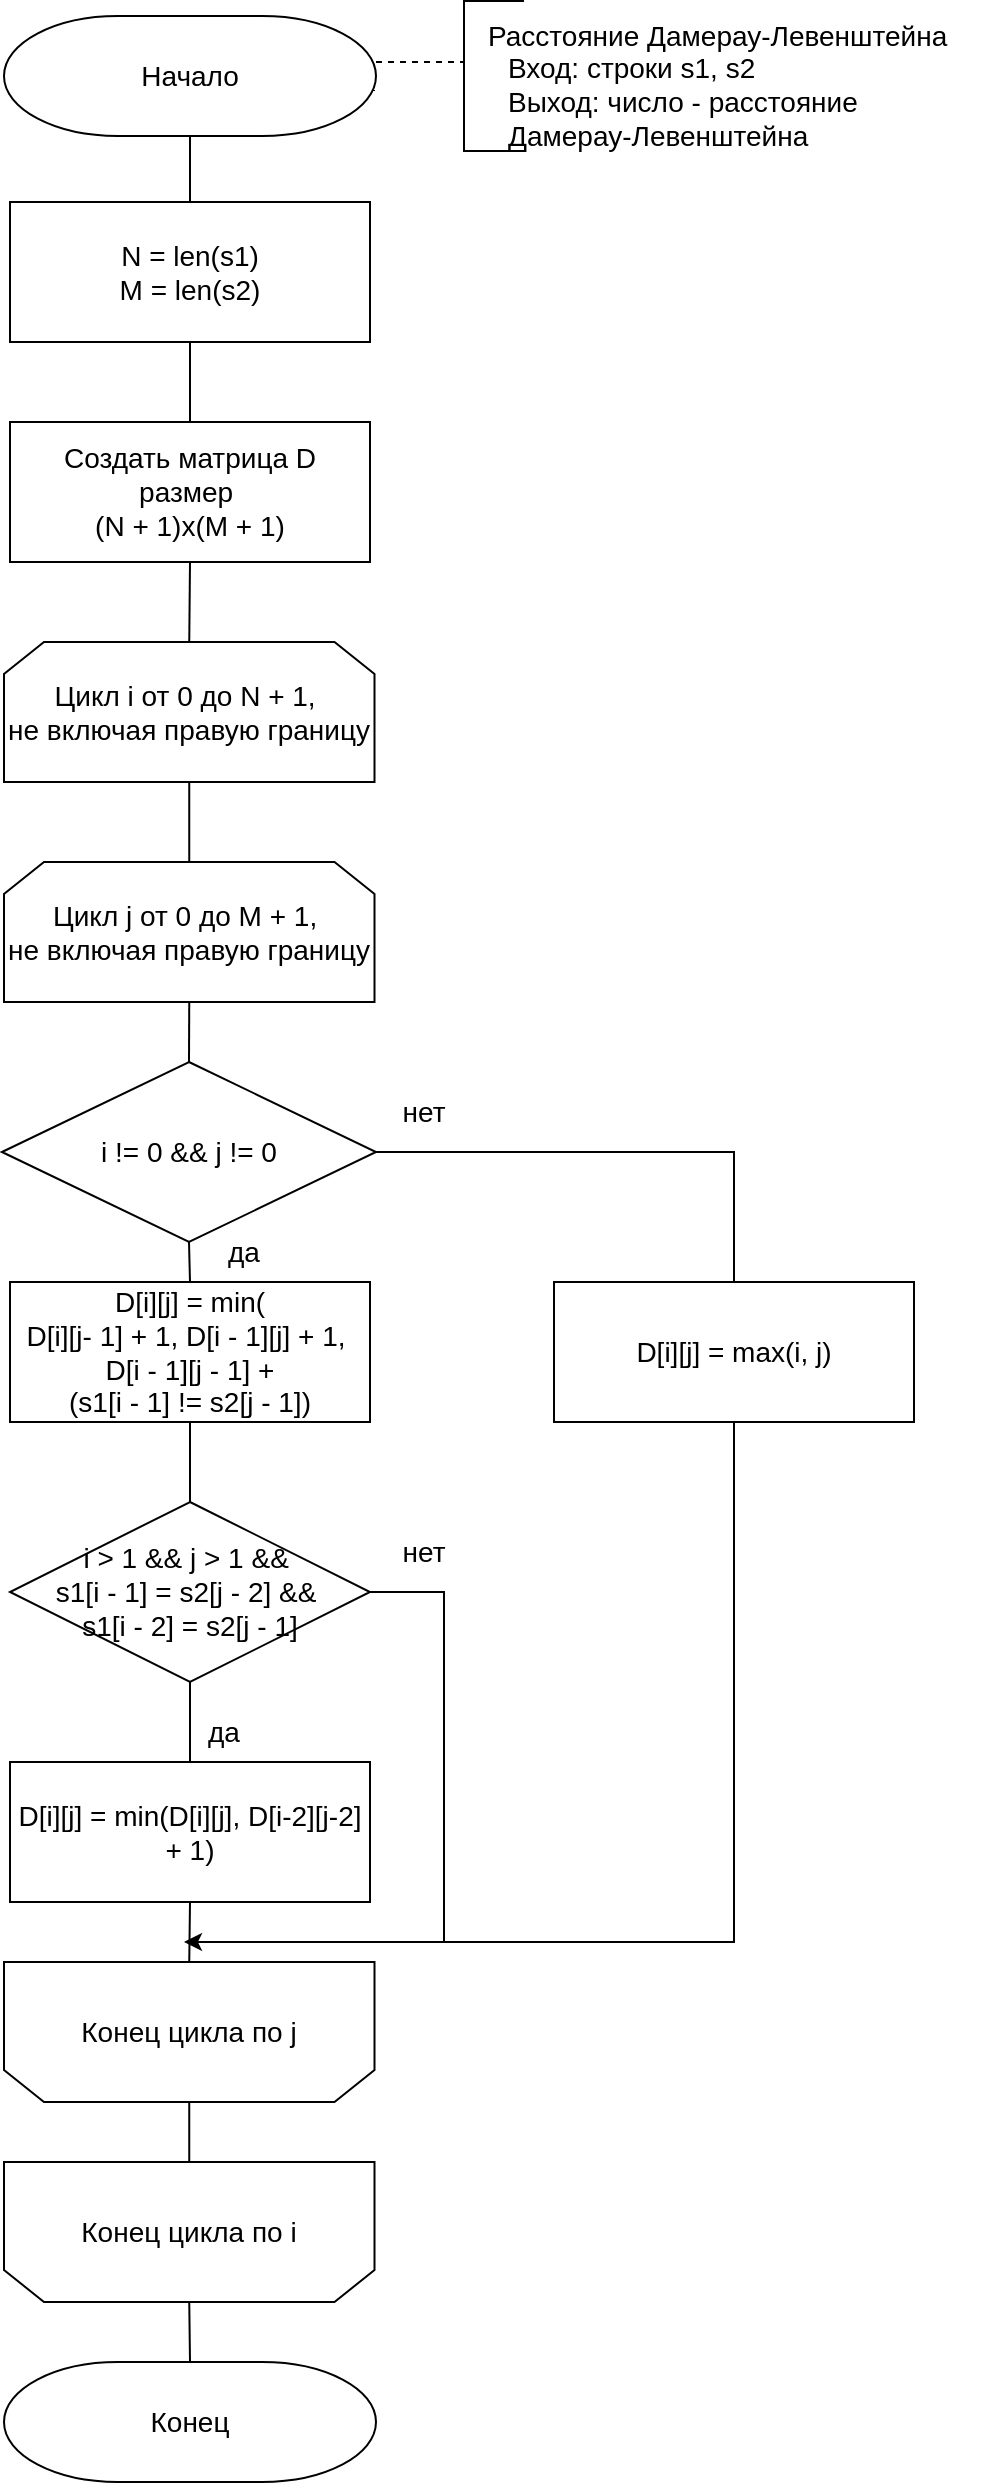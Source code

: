 <mxfile version="20.8.16" type="device"><diagram id="1IxpQ4d3rj-JpqeuZj1y" name="Page-1"><mxGraphModel dx="1036" dy="614" grid="1" gridSize="10" guides="1" tooltips="1" connect="1" arrows="1" fold="1" page="1" pageScale="1" pageWidth="827" pageHeight="1169" math="0" shadow="0"><root><mxCell id="0"/><mxCell id="1" parent="0"/><mxCell id="4-yignQyhHNS1_EhLdl0-34" style="edgeStyle=orthogonalEdgeStyle;rounded=0;orthogonalLoop=1;jettySize=auto;html=1;exitX=0;exitY=0.5;exitDx=0;exitDy=0;exitPerimeter=0;entryX=1;entryY=0.5;entryDx=0;entryDy=0;entryPerimeter=0;endArrow=none;endFill=0;dashed=1;fontSize=14;" parent="1" source="4-yignQyhHNS1_EhLdl0-35" edge="1"><mxGeometry relative="1" as="geometry"><mxPoint x="565" y="94.5" as="targetPoint"/><Array as="points"><mxPoint x="610" y="80"/><mxPoint x="565" y="80"/></Array></mxGeometry></mxCell><mxCell id="4-yignQyhHNS1_EhLdl0-35" value="" style="strokeWidth=1;html=1;shape=mxgraph.flowchart.annotation_1;align=left;pointerEvents=1;fontSize=14;" parent="1" vertex="1"><mxGeometry x="610" y="49.5" width="30" height="75" as="geometry"/></mxCell><mxCell id="4-yignQyhHNS1_EhLdl0-36" value="Расстояние Дамерау-Левенштейна" style="text;html=1;align=left;verticalAlign=middle;resizable=0;points=[];autosize=1;strokeColor=none;fillColor=none;fontSize=14;" parent="1" vertex="1"><mxGeometry x="620" y="52" width="250" height="30" as="geometry"/></mxCell><mxCell id="4-yignQyhHNS1_EhLdl0-37" value="Вход: строки s1, s2&lt;br style=&quot;font-size: 14px;&quot;&gt;&lt;div style=&quot;font-size: 14px;&quot;&gt;&lt;span style=&quot;background-color: initial; font-size: 14px;&quot;&gt;Выход: число - расстояние&amp;nbsp;&lt;/span&gt;&lt;/div&gt;Дамерау-Левенштейна&lt;div style=&quot;font-size: 14px;&quot;&gt;&#9;&lt;span style=&quot;background-color: initial; font-size: 14px;&quot;&gt;&lt;/span&gt;&lt;/div&gt;&lt;span style=&quot;font-size: 14px;&quot;&gt;&lt;/span&gt;" style="text;html=1;align=left;verticalAlign=middle;resizable=0;points=[];autosize=1;strokeColor=none;fillColor=none;fontSize=14;" parent="1" vertex="1"><mxGeometry x="630" y="69.5" width="200" height="60" as="geometry"/></mxCell><mxCell id="UvXwcsCB5zzPrLTziWlx-1" value="&lt;font style=&quot;font-size: 14px;&quot;&gt;D[i][j] = min(&lt;br style=&quot;font-size: 14px;&quot;&gt;D[i][j- 1] + 1, D[i - 1][j] + 1,&amp;nbsp;&lt;br style=&quot;font-size: 14px;&quot;&gt;D[i - 1][j - 1] + &lt;br style=&quot;font-size: 14px;&quot;&gt;(s1[i - 1] != s2[j - 1])&lt;/font&gt;" style="rounded=0;whiteSpace=wrap;html=1;fontSize=14;" parent="1" vertex="1"><mxGeometry x="383" y="690" width="180" height="70" as="geometry"/></mxCell><mxCell id="UvXwcsCB5zzPrLTziWlx-2" value="i != 0 &amp;amp;&amp;amp; j != 0" style="rhombus;whiteSpace=wrap;html=1;fontSize=14;" parent="1" vertex="1"><mxGeometry x="379" y="580" width="187" height="90" as="geometry"/></mxCell><mxCell id="UvXwcsCB5zzPrLTziWlx-5" value="Создать матрица D размер&amp;nbsp;&lt;br style=&quot;border-color: var(--border-color); font-size: 14px;&quot;&gt;&lt;span style=&quot;font-size: 14px;&quot;&gt;(N + 1)x(M + 1)&lt;/span&gt;" style="rounded=0;whiteSpace=wrap;html=1;fontSize=14;" parent="1" vertex="1"><mxGeometry x="383" y="260" width="180" height="70" as="geometry"/></mxCell><mxCell id="UvXwcsCB5zzPrLTziWlx-6" value="N = len(s1)&lt;br style=&quot;border-color: var(--border-color); font-size: 14px;&quot;&gt;&lt;span style=&quot;font-size: 14px;&quot;&gt;M = len(s2)&lt;/span&gt;" style="rounded=0;whiteSpace=wrap;html=1;fontSize=14;" parent="1" vertex="1"><mxGeometry x="383" y="150" width="180" height="70" as="geometry"/></mxCell><mxCell id="UvXwcsCB5zzPrLTziWlx-7" value="Начало" style="strokeWidth=1;html=1;shape=mxgraph.flowchart.terminator;whiteSpace=wrap;fontSize=14;" parent="1" vertex="1"><mxGeometry x="380" y="57" width="186" height="60" as="geometry"/></mxCell><mxCell id="UvXwcsCB5zzPrLTziWlx-9" value="i &amp;gt; 1 &amp;amp;&amp;amp; j &amp;gt; 1 &amp;amp;&amp;amp;&amp;nbsp;&lt;br style=&quot;border-color: var(--border-color); font-size: 14px;&quot;&gt;&lt;span style=&quot;font-size: 14px;&quot;&gt;s1[i - 1] = s2[j - 2] &amp;amp;&amp;amp;&amp;nbsp;&lt;/span&gt;&lt;br style=&quot;border-color: var(--border-color); font-size: 14px;&quot;&gt;&lt;span style=&quot;font-size: 14px;&quot;&gt;s1[i - 2] = s2[j - 1]&lt;/span&gt;" style="rhombus;whiteSpace=wrap;html=1;fontSize=14;" parent="1" vertex="1"><mxGeometry x="383" y="800" width="180" height="90" as="geometry"/></mxCell><mxCell id="UvXwcsCB5zzPrLTziWlx-10" value="D[i][j] = min(D[i][j], D[i-2][j-2] + 1)" style="rounded=0;whiteSpace=wrap;html=1;fontSize=14;" parent="1" vertex="1"><mxGeometry x="383" y="930" width="180" height="70" as="geometry"/></mxCell><mxCell id="UvXwcsCB5zzPrLTziWlx-13" value="Конец" style="strokeWidth=1;html=1;shape=mxgraph.flowchart.terminator;whiteSpace=wrap;fontSize=14;" parent="1" vertex="1"><mxGeometry x="380" y="1230" width="186" height="60" as="geometry"/></mxCell><mxCell id="UvXwcsCB5zzPrLTziWlx-16" value="D[i][j] = max(i, j)" style="rounded=0;whiteSpace=wrap;html=1;fontSize=14;" parent="1" vertex="1"><mxGeometry x="655" y="690" width="180" height="70" as="geometry"/></mxCell><mxCell id="UvXwcsCB5zzPrLTziWlx-40" value="нет" style="text;html=1;strokeColor=none;fillColor=none;align=center;verticalAlign=middle;whiteSpace=wrap;rounded=0;fontSize=14;" parent="1" vertex="1"><mxGeometry x="560" y="590" width="60" height="30" as="geometry"/></mxCell><mxCell id="UvXwcsCB5zzPrLTziWlx-42" value="нет" style="text;html=1;strokeColor=none;fillColor=none;align=center;verticalAlign=middle;whiteSpace=wrap;rounded=0;fontSize=14;" parent="1" vertex="1"><mxGeometry x="560" y="810" width="60" height="30" as="geometry"/></mxCell><mxCell id="UvXwcsCB5zzPrLTziWlx-43" value="да" style="text;html=1;strokeColor=none;fillColor=none;align=center;verticalAlign=middle;whiteSpace=wrap;rounded=0;fontSize=14;" parent="1" vertex="1"><mxGeometry x="470" y="660" width="60" height="30" as="geometry"/></mxCell><mxCell id="UvXwcsCB5zzPrLTziWlx-44" value="да" style="text;html=1;strokeColor=none;fillColor=none;align=center;verticalAlign=middle;whiteSpace=wrap;rounded=0;fontSize=14;" parent="1" vertex="1"><mxGeometry x="460" y="900" width="60" height="30" as="geometry"/></mxCell><mxCell id="vHljf060lZiULtWeoYxW-1" value="&lt;font style=&quot;font-size: 14px;&quot;&gt;Цикл i от 0 до N + 1,&amp;nbsp;&lt;br style=&quot;font-size: 14px;&quot;&gt;&lt;span style=&quot;font-size: 14px;&quot;&gt;не включая правую границу&lt;/span&gt;&lt;br style=&quot;font-size: 14px;&quot;&gt;&lt;/font&gt;" style="shape=loopLimit;whiteSpace=wrap;html=1;fontSize=14;" parent="1" vertex="1"><mxGeometry x="380" y="370" width="185.25" height="70" as="geometry"/></mxCell><mxCell id="vHljf060lZiULtWeoYxW-2" value="&lt;font style=&quot;font-size: 14px;&quot;&gt;Цикл j от 0 до M + 1,&amp;nbsp;&lt;br style=&quot;border-color: var(--border-color); font-size: 14px;&quot;&gt;&lt;span style=&quot;border-color: var(--border-color); font-size: 14px;&quot;&gt;не включая правую границу&lt;/span&gt;&lt;/font&gt;" style="shape=loopLimit;whiteSpace=wrap;html=1;fontSize=14;" parent="1" vertex="1"><mxGeometry x="380" y="480" width="185.25" height="70" as="geometry"/></mxCell><mxCell id="vHljf060lZiULtWeoYxW-3" value="Конец цикла по j" style="shape=loopLimit;whiteSpace=wrap;html=1;direction=west;fontSize=14;" parent="1" vertex="1"><mxGeometry x="380" y="1030" width="185.25" height="70" as="geometry"/></mxCell><mxCell id="vHljf060lZiULtWeoYxW-4" value="&lt;font style=&quot;font-size: 14px;&quot;&gt;Конец цикла по i&lt;/font&gt;" style="shape=loopLimit;whiteSpace=wrap;html=1;direction=west;fontSize=14;" parent="1" vertex="1"><mxGeometry x="380" y="1130" width="185.25" height="70" as="geometry"/></mxCell><mxCell id="PYI53amPcGausiyaeABh-1" value="" style="endArrow=none;html=1;rounded=0;entryX=0.5;entryY=1;entryDx=0;entryDy=0;entryPerimeter=0;exitX=0.5;exitY=0;exitDx=0;exitDy=0;fontSize=14;" parent="1" source="UvXwcsCB5zzPrLTziWlx-6" target="UvXwcsCB5zzPrLTziWlx-7" edge="1"><mxGeometry width="50" height="50" relative="1" as="geometry"><mxPoint x="700" y="460" as="sourcePoint"/><mxPoint x="750" y="410" as="targetPoint"/></mxGeometry></mxCell><mxCell id="PYI53amPcGausiyaeABh-2" value="" style="endArrow=none;html=1;rounded=0;entryX=0.5;entryY=1;entryDx=0;entryDy=0;exitX=0.5;exitY=0;exitDx=0;exitDy=0;fontSize=14;" parent="1" source="UvXwcsCB5zzPrLTziWlx-5" target="UvXwcsCB5zzPrLTziWlx-6" edge="1"><mxGeometry width="50" height="50" relative="1" as="geometry"><mxPoint x="700" y="460" as="sourcePoint"/><mxPoint x="750" y="410" as="targetPoint"/></mxGeometry></mxCell><mxCell id="PYI53amPcGausiyaeABh-3" value="" style="endArrow=none;html=1;rounded=0;entryX=0.5;entryY=1;entryDx=0;entryDy=0;exitX=0.5;exitY=0;exitDx=0;exitDy=0;fontSize=14;" parent="1" source="vHljf060lZiULtWeoYxW-1" target="UvXwcsCB5zzPrLTziWlx-5" edge="1"><mxGeometry width="50" height="50" relative="1" as="geometry"><mxPoint x="700" y="460" as="sourcePoint"/><mxPoint x="750" y="410" as="targetPoint"/></mxGeometry></mxCell><mxCell id="PYI53amPcGausiyaeABh-4" value="" style="endArrow=none;html=1;rounded=0;exitX=0.5;exitY=1;exitDx=0;exitDy=0;entryX=0.5;entryY=0;entryDx=0;entryDy=0;fontSize=14;" parent="1" source="vHljf060lZiULtWeoYxW-1" target="vHljf060lZiULtWeoYxW-2" edge="1"><mxGeometry width="50" height="50" relative="1" as="geometry"><mxPoint x="700" y="460" as="sourcePoint"/><mxPoint x="750" y="410" as="targetPoint"/></mxGeometry></mxCell><mxCell id="PYI53amPcGausiyaeABh-5" value="" style="endArrow=none;html=1;rounded=0;exitX=0.5;exitY=1;exitDx=0;exitDy=0;entryX=0.5;entryY=0;entryDx=0;entryDy=0;fontSize=14;" parent="1" source="vHljf060lZiULtWeoYxW-2" target="UvXwcsCB5zzPrLTziWlx-2" edge="1"><mxGeometry width="50" height="50" relative="1" as="geometry"><mxPoint x="700" y="460" as="sourcePoint"/><mxPoint x="750" y="410" as="targetPoint"/></mxGeometry></mxCell><mxCell id="PYI53amPcGausiyaeABh-6" value="" style="endArrow=none;html=1;rounded=0;exitX=0.5;exitY=1;exitDx=0;exitDy=0;entryX=0.5;entryY=0;entryDx=0;entryDy=0;fontSize=14;" parent="1" source="UvXwcsCB5zzPrLTziWlx-2" target="UvXwcsCB5zzPrLTziWlx-1" edge="1"><mxGeometry width="50" height="50" relative="1" as="geometry"><mxPoint x="700" y="820" as="sourcePoint"/><mxPoint x="750" y="770" as="targetPoint"/></mxGeometry></mxCell><mxCell id="PYI53amPcGausiyaeABh-7" value="" style="endArrow=none;html=1;rounded=0;exitX=1;exitY=0.5;exitDx=0;exitDy=0;entryX=0.5;entryY=0;entryDx=0;entryDy=0;fontSize=14;" parent="1" source="UvXwcsCB5zzPrLTziWlx-2" target="UvXwcsCB5zzPrLTziWlx-16" edge="1"><mxGeometry width="50" height="50" relative="1" as="geometry"><mxPoint x="700" y="820" as="sourcePoint"/><mxPoint x="750" y="770" as="targetPoint"/><Array as="points"><mxPoint x="745" y="625"/></Array></mxGeometry></mxCell><mxCell id="PYI53amPcGausiyaeABh-9" value="" style="endArrow=none;html=1;rounded=0;exitX=0.5;exitY=1;exitDx=0;exitDy=0;entryX=0.5;entryY=0;entryDx=0;entryDy=0;fontSize=14;" parent="1" source="UvXwcsCB5zzPrLTziWlx-1" target="UvXwcsCB5zzPrLTziWlx-9" edge="1"><mxGeometry width="50" height="50" relative="1" as="geometry"><mxPoint x="700" y="820" as="sourcePoint"/><mxPoint x="750" y="770" as="targetPoint"/></mxGeometry></mxCell><mxCell id="PYI53amPcGausiyaeABh-10" value="" style="endArrow=none;html=1;rounded=0;exitX=0.5;exitY=1;exitDx=0;exitDy=0;entryX=0.5;entryY=0;entryDx=0;entryDy=0;fontSize=14;" parent="1" source="UvXwcsCB5zzPrLTziWlx-9" target="UvXwcsCB5zzPrLTziWlx-10" edge="1"><mxGeometry width="50" height="50" relative="1" as="geometry"><mxPoint x="700" y="820" as="sourcePoint"/><mxPoint x="750" y="770" as="targetPoint"/></mxGeometry></mxCell><mxCell id="PYI53amPcGausiyaeABh-11" value="" style="endArrow=none;html=1;rounded=0;exitX=1;exitY=0.5;exitDx=0;exitDy=0;fontSize=14;" parent="1" source="UvXwcsCB5zzPrLTziWlx-9" edge="1"><mxGeometry width="50" height="50" relative="1" as="geometry"><mxPoint x="700" y="820" as="sourcePoint"/><mxPoint x="600" y="1020" as="targetPoint"/><Array as="points"><mxPoint x="600" y="845"/></Array></mxGeometry></mxCell><mxCell id="PYI53amPcGausiyaeABh-12" value="" style="endArrow=none;html=1;rounded=0;exitX=0.5;exitY=1;exitDx=0;exitDy=0;entryX=0.5;entryY=1;entryDx=0;entryDy=0;fontSize=14;" parent="1" source="UvXwcsCB5zzPrLTziWlx-10" target="vHljf060lZiULtWeoYxW-3" edge="1"><mxGeometry width="50" height="50" relative="1" as="geometry"><mxPoint x="700" y="820" as="sourcePoint"/><mxPoint x="750" y="770" as="targetPoint"/></mxGeometry></mxCell><mxCell id="PYI53amPcGausiyaeABh-13" value="" style="endArrow=none;html=1;rounded=0;exitX=0.5;exitY=0;exitDx=0;exitDy=0;entryX=0.5;entryY=1;entryDx=0;entryDy=0;fontSize=14;" parent="1" source="vHljf060lZiULtWeoYxW-3" target="vHljf060lZiULtWeoYxW-4" edge="1"><mxGeometry width="50" height="50" relative="1" as="geometry"><mxPoint x="700" y="1190" as="sourcePoint"/><mxPoint x="750" y="1140" as="targetPoint"/></mxGeometry></mxCell><mxCell id="PYI53amPcGausiyaeABh-14" value="" style="endArrow=none;html=1;rounded=0;exitX=0.5;exitY=0;exitDx=0;exitDy=0;entryX=0.5;entryY=0;entryDx=0;entryDy=0;entryPerimeter=0;fontSize=14;" parent="1" source="vHljf060lZiULtWeoYxW-4" target="UvXwcsCB5zzPrLTziWlx-13" edge="1"><mxGeometry width="50" height="50" relative="1" as="geometry"><mxPoint x="700" y="1190" as="sourcePoint"/><mxPoint x="750" y="1140" as="targetPoint"/></mxGeometry></mxCell><mxCell id="PYI53amPcGausiyaeABh-15" value="" style="endArrow=classic;html=1;rounded=0;exitX=0.5;exitY=1;exitDx=0;exitDy=0;fontSize=14;" parent="1" source="UvXwcsCB5zzPrLTziWlx-16" edge="1"><mxGeometry width="50" height="50" relative="1" as="geometry"><mxPoint x="700" y="820" as="sourcePoint"/><mxPoint x="470" y="1020" as="targetPoint"/><Array as="points"><mxPoint x="745" y="1020"/></Array></mxGeometry></mxCell></root></mxGraphModel></diagram></mxfile>